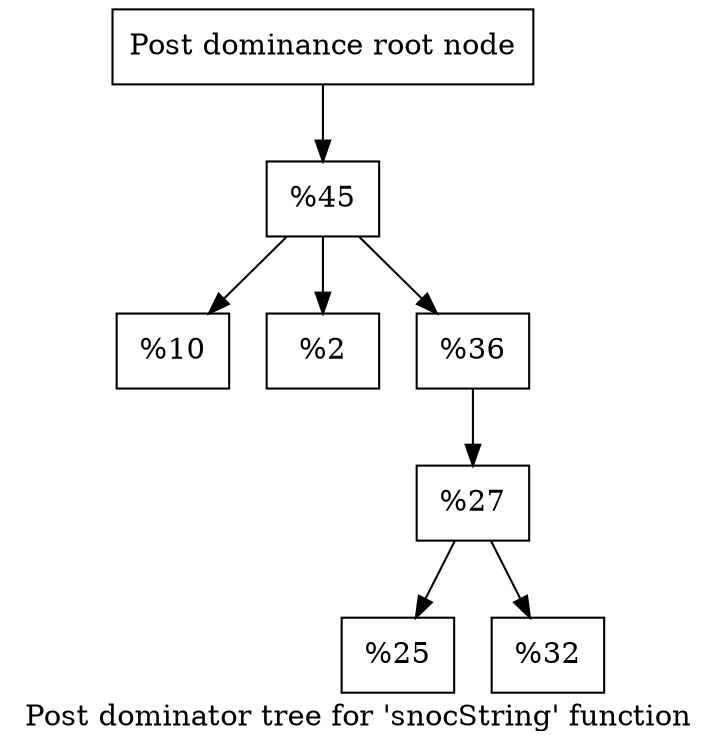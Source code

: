 digraph "Post dominator tree for 'snocString' function" {
	label="Post dominator tree for 'snocString' function";

	Node0x129f3a0 [shape=record,label="{Post dominance root node}"];
	Node0x129f3a0 -> Node0x12a8b20;
	Node0x12a8b20 [shape=record,label="{%45}"];
	Node0x12a8b20 -> Node0x1056590;
	Node0x12a8b20 -> Node0x11dc670;
	Node0x12a8b20 -> Node0x1039600;
	Node0x1056590 [shape=record,label="{%10}"];
	Node0x11dc670 [shape=record,label="{%2}"];
	Node0x1039600 [shape=record,label="{%36}"];
	Node0x1039600 -> Node0x11df240;
	Node0x11df240 [shape=record,label="{%27}"];
	Node0x11df240 -> Node0x10e4f60;
	Node0x11df240 -> Node0xff54b0;
	Node0x10e4f60 [shape=record,label="{%25}"];
	Node0xff54b0 [shape=record,label="{%32}"];
}
